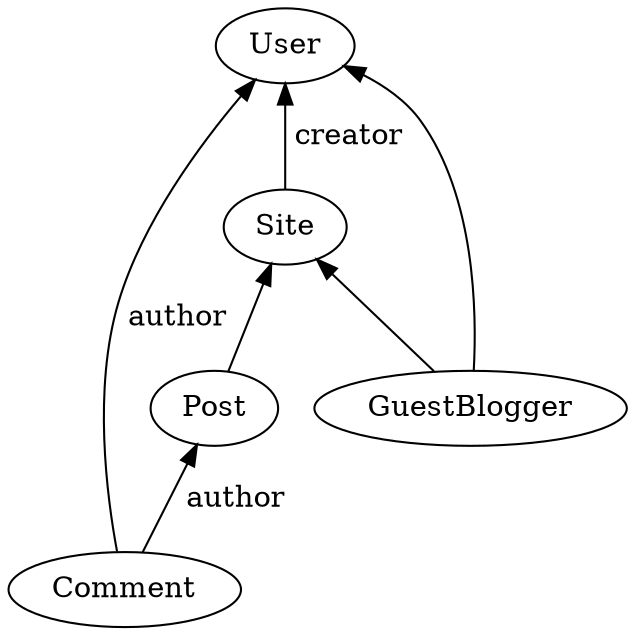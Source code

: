 digraph {
  rankdir=BT

  Site -> User [label=" creator "]
  Post -> Site
  Comment -> Post, User [label=" author "]
  GuestBlogger -> Site, User
}